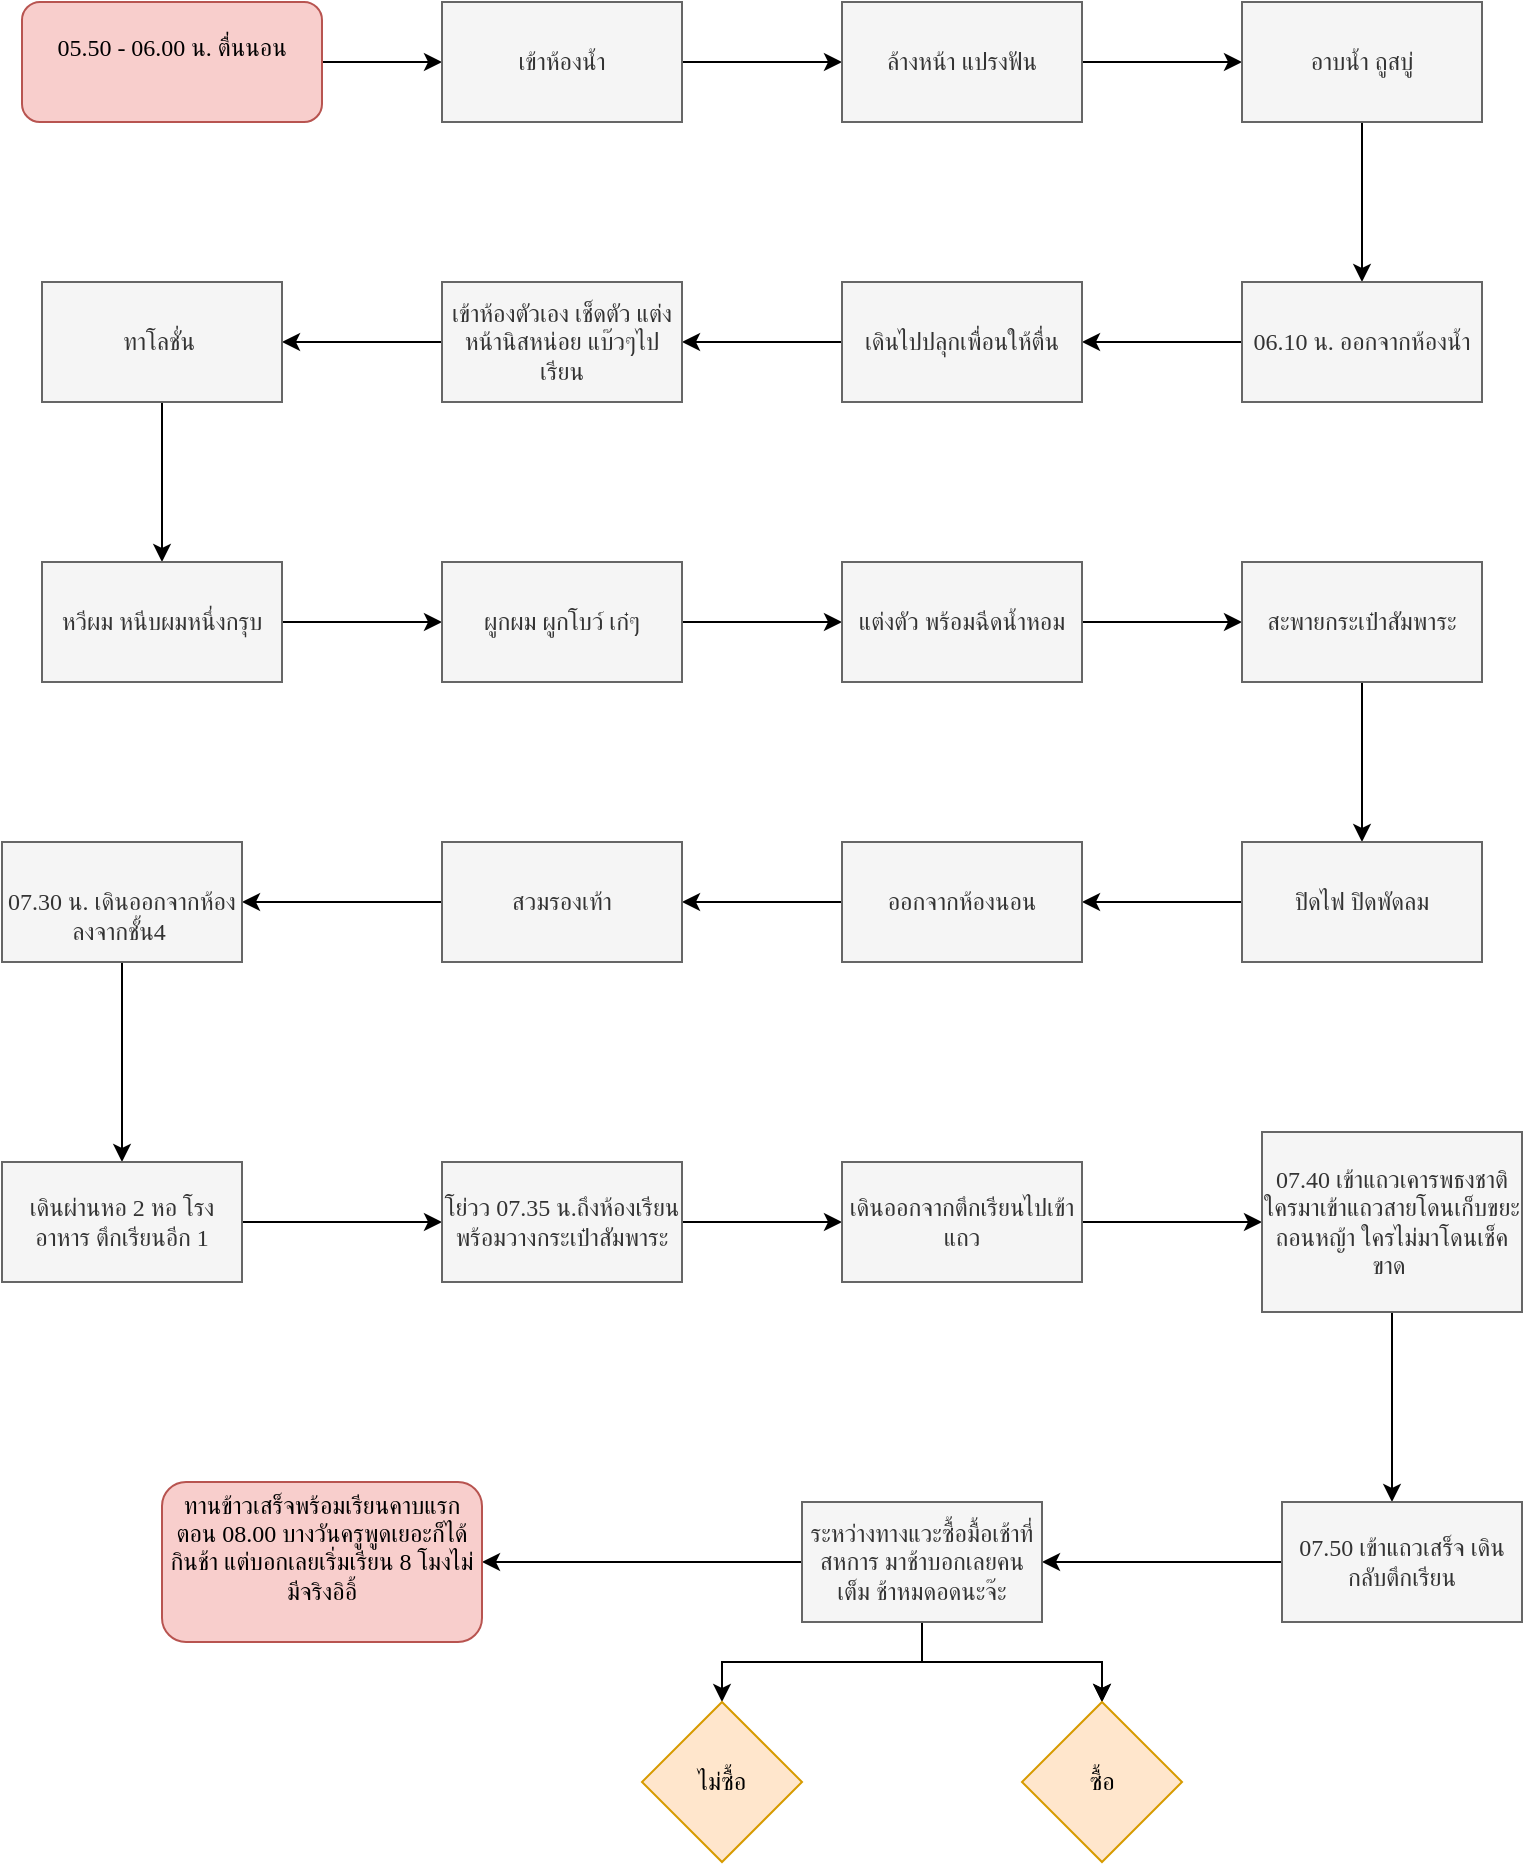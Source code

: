 <mxfile version="20.6.0" type="github">
  <diagram id="EYLlssiMXP21X99IonwG" name="Page-1">
    <mxGraphModel dx="1021" dy="567" grid="1" gridSize="10" guides="1" tooltips="1" connect="1" arrows="1" fold="1" page="1" pageScale="1" pageWidth="850" pageHeight="1100" math="0" shadow="0">
      <root>
        <mxCell id="0" />
        <mxCell id="1" parent="0" />
        <mxCell id="ufoULE8Ci7b38Sd0Dgj9-26" value="" style="edgeStyle=orthogonalEdgeStyle;rounded=0;orthogonalLoop=1;jettySize=auto;html=1;fontFamily=Garamond;fontSize=12;" edge="1" parent="1" source="ufoULE8Ci7b38Sd0Dgj9-8" target="ufoULE8Ci7b38Sd0Dgj9-25">
          <mxGeometry relative="1" as="geometry" />
        </mxCell>
        <mxCell id="ufoULE8Ci7b38Sd0Dgj9-8" value="&lt;p style=&quot;font-size: 12px;&quot;&gt;05.50 - 06.00 น. ตื่นนอน&lt;/p&gt;&lt;div style=&quot;font-size: 12px;&quot;&gt;&lt;br style=&quot;font-size: 12px;&quot;&gt;&lt;/div&gt;" style="rounded=1;whiteSpace=wrap;html=1;perimeterSpacing=0;align=center;fontSize=12;fontFamily=Garamond;fillColor=#f8cecc;strokeColor=#b85450;" vertex="1" parent="1">
          <mxGeometry x="70" y="40" width="150" height="60" as="geometry" />
        </mxCell>
        <mxCell id="ufoULE8Ci7b38Sd0Dgj9-30" value="" style="edgeStyle=orthogonalEdgeStyle;rounded=0;orthogonalLoop=1;jettySize=auto;html=1;fontFamily=Garamond;fontSize=12;" edge="1" parent="1" source="ufoULE8Ci7b38Sd0Dgj9-25" target="ufoULE8Ci7b38Sd0Dgj9-29">
          <mxGeometry relative="1" as="geometry" />
        </mxCell>
        <mxCell id="ufoULE8Ci7b38Sd0Dgj9-25" value="&lt;p&gt;เข้าห้องน้ำ&lt;/p&gt;" style="rounded=0;whiteSpace=wrap;html=1;fontFamily=Garamond;fontSize=12;align=center;fillColor=#f5f5f5;fontColor=#333333;strokeColor=#666666;" vertex="1" parent="1">
          <mxGeometry x="280" y="40" width="120" height="60" as="geometry" />
        </mxCell>
        <mxCell id="ufoULE8Ci7b38Sd0Dgj9-32" value="" style="edgeStyle=orthogonalEdgeStyle;rounded=0;orthogonalLoop=1;jettySize=auto;html=1;fontFamily=Garamond;fontSize=12;" edge="1" parent="1" source="ufoULE8Ci7b38Sd0Dgj9-29" target="ufoULE8Ci7b38Sd0Dgj9-31">
          <mxGeometry relative="1" as="geometry" />
        </mxCell>
        <mxCell id="ufoULE8Ci7b38Sd0Dgj9-29" value="&lt;div&gt;ล้างหน้า แปรงฟัน&lt;br&gt;&lt;/div&gt;" style="rounded=0;whiteSpace=wrap;html=1;fontFamily=Garamond;fontSize=12;fillColor=#f5f5f5;fontColor=#333333;strokeColor=#666666;" vertex="1" parent="1">
          <mxGeometry x="480" y="40" width="120" height="60" as="geometry" />
        </mxCell>
        <mxCell id="ufoULE8Ci7b38Sd0Dgj9-34" value="" style="edgeStyle=orthogonalEdgeStyle;rounded=0;orthogonalLoop=1;jettySize=auto;html=1;fontFamily=Garamond;fontSize=12;" edge="1" parent="1" source="ufoULE8Ci7b38Sd0Dgj9-31" target="ufoULE8Ci7b38Sd0Dgj9-33">
          <mxGeometry relative="1" as="geometry" />
        </mxCell>
        <mxCell id="ufoULE8Ci7b38Sd0Dgj9-31" value="อาบน้ำ ถูสบู่" style="whiteSpace=wrap;html=1;rounded=0;fontFamily=Garamond;fillColor=#f5f5f5;fontColor=#333333;strokeColor=#666666;" vertex="1" parent="1">
          <mxGeometry x="680" y="40" width="120" height="60" as="geometry" />
        </mxCell>
        <mxCell id="ufoULE8Ci7b38Sd0Dgj9-36" value="" style="edgeStyle=orthogonalEdgeStyle;rounded=0;orthogonalLoop=1;jettySize=auto;html=1;fontFamily=Garamond;fontSize=12;" edge="1" parent="1" source="ufoULE8Ci7b38Sd0Dgj9-33" target="ufoULE8Ci7b38Sd0Dgj9-35">
          <mxGeometry relative="1" as="geometry" />
        </mxCell>
        <mxCell id="ufoULE8Ci7b38Sd0Dgj9-33" value="06.10 น. ออกจากห้องน้ำ" style="whiteSpace=wrap;html=1;rounded=0;fontFamily=Garamond;fillColor=#f5f5f5;fontColor=#333333;strokeColor=#666666;" vertex="1" parent="1">
          <mxGeometry x="680" y="180" width="120" height="60" as="geometry" />
        </mxCell>
        <mxCell id="ufoULE8Ci7b38Sd0Dgj9-38" value="" style="edgeStyle=orthogonalEdgeStyle;rounded=0;orthogonalLoop=1;jettySize=auto;html=1;fontFamily=Garamond;fontSize=12;" edge="1" parent="1" source="ufoULE8Ci7b38Sd0Dgj9-35" target="ufoULE8Ci7b38Sd0Dgj9-37">
          <mxGeometry relative="1" as="geometry" />
        </mxCell>
        <mxCell id="ufoULE8Ci7b38Sd0Dgj9-35" value="เดินไปปลุกเพื่อนให้ตื่น" style="whiteSpace=wrap;html=1;rounded=0;fontFamily=Garamond;fillColor=#f5f5f5;fontColor=#333333;strokeColor=#666666;" vertex="1" parent="1">
          <mxGeometry x="480" y="180" width="120" height="60" as="geometry" />
        </mxCell>
        <mxCell id="ufoULE8Ci7b38Sd0Dgj9-40" value="" style="edgeStyle=orthogonalEdgeStyle;rounded=0;orthogonalLoop=1;jettySize=auto;html=1;fontFamily=Garamond;fontSize=12;" edge="1" parent="1" source="ufoULE8Ci7b38Sd0Dgj9-37" target="ufoULE8Ci7b38Sd0Dgj9-39">
          <mxGeometry relative="1" as="geometry" />
        </mxCell>
        <mxCell id="ufoULE8Ci7b38Sd0Dgj9-37" value="เข้าห้องตัวเอง เช็ดตัว แต่งหน้านิสหน่อย แบ๊วๆไปเรียน" style="whiteSpace=wrap;html=1;rounded=0;fontFamily=Garamond;fillColor=#f5f5f5;fontColor=#333333;strokeColor=#666666;" vertex="1" parent="1">
          <mxGeometry x="280" y="180" width="120" height="60" as="geometry" />
        </mxCell>
        <mxCell id="ufoULE8Ci7b38Sd0Dgj9-42" value="" style="edgeStyle=orthogonalEdgeStyle;rounded=0;orthogonalLoop=1;jettySize=auto;html=1;fontFamily=Garamond;fontSize=12;" edge="1" parent="1" source="ufoULE8Ci7b38Sd0Dgj9-39" target="ufoULE8Ci7b38Sd0Dgj9-41">
          <mxGeometry relative="1" as="geometry" />
        </mxCell>
        <mxCell id="ufoULE8Ci7b38Sd0Dgj9-39" value="ทาโลชั่น&amp;nbsp;" style="whiteSpace=wrap;html=1;rounded=0;fontFamily=Garamond;fillColor=#f5f5f5;fontColor=#333333;strokeColor=#666666;" vertex="1" parent="1">
          <mxGeometry x="80" y="180" width="120" height="60" as="geometry" />
        </mxCell>
        <mxCell id="ufoULE8Ci7b38Sd0Dgj9-44" value="" style="edgeStyle=orthogonalEdgeStyle;rounded=0;orthogonalLoop=1;jettySize=auto;html=1;fontFamily=Garamond;fontSize=12;" edge="1" parent="1" source="ufoULE8Ci7b38Sd0Dgj9-41" target="ufoULE8Ci7b38Sd0Dgj9-43">
          <mxGeometry relative="1" as="geometry" />
        </mxCell>
        <mxCell id="ufoULE8Ci7b38Sd0Dgj9-41" value="หวีผม หนีบผมหนึ่งกรุบ" style="whiteSpace=wrap;html=1;rounded=0;fontFamily=Garamond;fillColor=#f5f5f5;fontColor=#333333;strokeColor=#666666;" vertex="1" parent="1">
          <mxGeometry x="80" y="320" width="120" height="60" as="geometry" />
        </mxCell>
        <mxCell id="ufoULE8Ci7b38Sd0Dgj9-46" value="" style="edgeStyle=orthogonalEdgeStyle;rounded=0;orthogonalLoop=1;jettySize=auto;html=1;fontFamily=Garamond;fontSize=12;" edge="1" parent="1" source="ufoULE8Ci7b38Sd0Dgj9-43" target="ufoULE8Ci7b38Sd0Dgj9-45">
          <mxGeometry relative="1" as="geometry" />
        </mxCell>
        <mxCell id="ufoULE8Ci7b38Sd0Dgj9-43" value="ผูกผม ผูกโบว์ เก๋ๆ" style="whiteSpace=wrap;html=1;rounded=0;fontFamily=Garamond;fillColor=#f5f5f5;fontColor=#333333;strokeColor=#666666;" vertex="1" parent="1">
          <mxGeometry x="280" y="320" width="120" height="60" as="geometry" />
        </mxCell>
        <mxCell id="ufoULE8Ci7b38Sd0Dgj9-48" value="" style="edgeStyle=orthogonalEdgeStyle;rounded=0;orthogonalLoop=1;jettySize=auto;html=1;fontFamily=Garamond;fontSize=12;" edge="1" parent="1" source="ufoULE8Ci7b38Sd0Dgj9-45" target="ufoULE8Ci7b38Sd0Dgj9-47">
          <mxGeometry relative="1" as="geometry" />
        </mxCell>
        <mxCell id="ufoULE8Ci7b38Sd0Dgj9-45" value="แต่งตัว พร้อมฉีดน้ำหอม" style="whiteSpace=wrap;html=1;rounded=0;fontFamily=Garamond;fillColor=#f5f5f5;fontColor=#333333;strokeColor=#666666;" vertex="1" parent="1">
          <mxGeometry x="480" y="320" width="120" height="60" as="geometry" />
        </mxCell>
        <mxCell id="ufoULE8Ci7b38Sd0Dgj9-50" value="" style="edgeStyle=orthogonalEdgeStyle;rounded=0;orthogonalLoop=1;jettySize=auto;html=1;fontFamily=Garamond;fontSize=12;" edge="1" parent="1" source="ufoULE8Ci7b38Sd0Dgj9-47" target="ufoULE8Ci7b38Sd0Dgj9-49">
          <mxGeometry relative="1" as="geometry" />
        </mxCell>
        <mxCell id="ufoULE8Ci7b38Sd0Dgj9-47" value="สะพายกระเป๋าสัมพาระ" style="whiteSpace=wrap;html=1;rounded=0;fontFamily=Garamond;fillColor=#f5f5f5;fontColor=#333333;strokeColor=#666666;" vertex="1" parent="1">
          <mxGeometry x="680" y="320" width="120" height="60" as="geometry" />
        </mxCell>
        <mxCell id="ufoULE8Ci7b38Sd0Dgj9-52" value="" style="edgeStyle=orthogonalEdgeStyle;rounded=0;orthogonalLoop=1;jettySize=auto;html=1;fontFamily=Garamond;fontSize=12;" edge="1" parent="1" source="ufoULE8Ci7b38Sd0Dgj9-49" target="ufoULE8Ci7b38Sd0Dgj9-51">
          <mxGeometry relative="1" as="geometry" />
        </mxCell>
        <mxCell id="ufoULE8Ci7b38Sd0Dgj9-49" value="ปิดไฟ ปิดพัดลม" style="whiteSpace=wrap;html=1;rounded=0;fontFamily=Garamond;fillColor=#f5f5f5;fontColor=#333333;strokeColor=#666666;" vertex="1" parent="1">
          <mxGeometry x="680" y="460" width="120" height="60" as="geometry" />
        </mxCell>
        <mxCell id="ufoULE8Ci7b38Sd0Dgj9-54" value="" style="edgeStyle=orthogonalEdgeStyle;rounded=0;orthogonalLoop=1;jettySize=auto;html=1;fontFamily=Garamond;fontSize=12;" edge="1" parent="1" source="ufoULE8Ci7b38Sd0Dgj9-51">
          <mxGeometry relative="1" as="geometry">
            <mxPoint x="400" y="490" as="targetPoint" />
          </mxGeometry>
        </mxCell>
        <mxCell id="ufoULE8Ci7b38Sd0Dgj9-51" value="ออกจากห้องนอน" style="whiteSpace=wrap;html=1;rounded=0;fontFamily=Garamond;fillColor=#f5f5f5;fontColor=#333333;strokeColor=#666666;" vertex="1" parent="1">
          <mxGeometry x="480" y="460" width="120" height="60" as="geometry" />
        </mxCell>
        <mxCell id="ufoULE8Ci7b38Sd0Dgj9-58" value="" style="edgeStyle=orthogonalEdgeStyle;rounded=0;orthogonalLoop=1;jettySize=auto;html=1;fontFamily=Garamond;fontSize=12;" edge="1" parent="1" source="ufoULE8Ci7b38Sd0Dgj9-55" target="ufoULE8Ci7b38Sd0Dgj9-57">
          <mxGeometry relative="1" as="geometry" />
        </mxCell>
        <mxCell id="ufoULE8Ci7b38Sd0Dgj9-55" value="สวมรองเท้า" style="whiteSpace=wrap;html=1;rounded=0;fontFamily=Garamond;fillColor=#f5f5f5;fontColor=#333333;strokeColor=#666666;" vertex="1" parent="1">
          <mxGeometry x="280" y="460" width="120" height="60" as="geometry" />
        </mxCell>
        <mxCell id="ufoULE8Ci7b38Sd0Dgj9-60" value="" style="edgeStyle=orthogonalEdgeStyle;rounded=0;orthogonalLoop=1;jettySize=auto;html=1;fontFamily=Garamond;fontSize=12;" edge="1" parent="1" source="ufoULE8Ci7b38Sd0Dgj9-57" target="ufoULE8Ci7b38Sd0Dgj9-59">
          <mxGeometry relative="1" as="geometry" />
        </mxCell>
        <mxCell id="ufoULE8Ci7b38Sd0Dgj9-57" value="&lt;div&gt;&lt;br&gt;&lt;/div&gt;&lt;div&gt;07.30 น. เดินออกจากห้อง ลงจากชั้น4&amp;nbsp;&lt;/div&gt;" style="whiteSpace=wrap;html=1;rounded=0;fontFamily=Garamond;fillColor=#f5f5f5;fontColor=#333333;strokeColor=#666666;" vertex="1" parent="1">
          <mxGeometry x="60" y="460" width="120" height="60" as="geometry" />
        </mxCell>
        <mxCell id="ufoULE8Ci7b38Sd0Dgj9-62" value="" style="edgeStyle=orthogonalEdgeStyle;rounded=0;orthogonalLoop=1;jettySize=auto;html=1;fontFamily=Garamond;fontSize=12;" edge="1" parent="1" source="ufoULE8Ci7b38Sd0Dgj9-59" target="ufoULE8Ci7b38Sd0Dgj9-61">
          <mxGeometry relative="1" as="geometry" />
        </mxCell>
        <mxCell id="ufoULE8Ci7b38Sd0Dgj9-59" value="เดินผ่านหอ 2 หอ โรงอาหาร ตึกเรียนอีก 1" style="whiteSpace=wrap;html=1;rounded=0;fontFamily=Garamond;fillColor=#f5f5f5;fontColor=#333333;strokeColor=#666666;" vertex="1" parent="1">
          <mxGeometry x="60" y="620" width="120" height="60" as="geometry" />
        </mxCell>
        <mxCell id="ufoULE8Ci7b38Sd0Dgj9-64" value="" style="edgeStyle=orthogonalEdgeStyle;rounded=0;orthogonalLoop=1;jettySize=auto;html=1;fontFamily=Garamond;fontSize=12;" edge="1" parent="1" source="ufoULE8Ci7b38Sd0Dgj9-61" target="ufoULE8Ci7b38Sd0Dgj9-63">
          <mxGeometry relative="1" as="geometry" />
        </mxCell>
        <mxCell id="ufoULE8Ci7b38Sd0Dgj9-61" value="โย่วว 07.35 น.ถึงห้องเรียนพร้อมวางกระเป๋าสัมพาระ" style="whiteSpace=wrap;html=1;rounded=0;fontFamily=Garamond;fillColor=#f5f5f5;fontColor=#333333;strokeColor=#666666;" vertex="1" parent="1">
          <mxGeometry x="280" y="620" width="120" height="60" as="geometry" />
        </mxCell>
        <mxCell id="ufoULE8Ci7b38Sd0Dgj9-66" value="" style="edgeStyle=orthogonalEdgeStyle;rounded=0;orthogonalLoop=1;jettySize=auto;html=1;fontFamily=Garamond;fontSize=12;" edge="1" parent="1" source="ufoULE8Ci7b38Sd0Dgj9-63" target="ufoULE8Ci7b38Sd0Dgj9-65">
          <mxGeometry relative="1" as="geometry" />
        </mxCell>
        <mxCell id="ufoULE8Ci7b38Sd0Dgj9-63" value="เดินออกจากตึกเรียนไปเข้าแถว" style="whiteSpace=wrap;html=1;rounded=0;fontFamily=Garamond;fillColor=#f5f5f5;fontColor=#333333;strokeColor=#666666;" vertex="1" parent="1">
          <mxGeometry x="480" y="620" width="120" height="60" as="geometry" />
        </mxCell>
        <mxCell id="ufoULE8Ci7b38Sd0Dgj9-68" value="" style="edgeStyle=orthogonalEdgeStyle;rounded=0;orthogonalLoop=1;jettySize=auto;html=1;fontFamily=Garamond;fontSize=12;" edge="1" parent="1" source="ufoULE8Ci7b38Sd0Dgj9-65">
          <mxGeometry relative="1" as="geometry">
            <mxPoint x="755" y="790" as="targetPoint" />
          </mxGeometry>
        </mxCell>
        <mxCell id="ufoULE8Ci7b38Sd0Dgj9-65" value="07.40 เข้าแถวเคารพธงชาติ ใครมาเข้าแถวสายโดนเก็บขยะ ถอนหญ้า ใครไม่มาโดนเช็คขาด&amp;nbsp;" style="whiteSpace=wrap;html=1;rounded=0;fontFamily=Garamond;fillColor=#f5f5f5;fontColor=#333333;strokeColor=#666666;" vertex="1" parent="1">
          <mxGeometry x="690" y="605" width="130" height="90" as="geometry" />
        </mxCell>
        <mxCell id="ufoULE8Ci7b38Sd0Dgj9-72" value="" style="edgeStyle=orthogonalEdgeStyle;rounded=0;orthogonalLoop=1;jettySize=auto;html=1;fontFamily=Garamond;fontSize=12;" edge="1" parent="1" source="ufoULE8Ci7b38Sd0Dgj9-69" target="ufoULE8Ci7b38Sd0Dgj9-71">
          <mxGeometry relative="1" as="geometry" />
        </mxCell>
        <mxCell id="ufoULE8Ci7b38Sd0Dgj9-69" value="07.50 เข้าแถวเสร็จ เดินกลับตึกเรียน" style="whiteSpace=wrap;html=1;rounded=0;fontFamily=Garamond;fillColor=#f5f5f5;fontColor=#333333;strokeColor=#666666;" vertex="1" parent="1">
          <mxGeometry x="700" y="790" width="120" height="60" as="geometry" />
        </mxCell>
        <mxCell id="ufoULE8Ci7b38Sd0Dgj9-75" value="" style="edgeStyle=orthogonalEdgeStyle;rounded=0;orthogonalLoop=1;jettySize=auto;html=1;fontFamily=Garamond;fontSize=12;" edge="1" parent="1" source="ufoULE8Ci7b38Sd0Dgj9-71" target="ufoULE8Ci7b38Sd0Dgj9-74">
          <mxGeometry relative="1" as="geometry" />
        </mxCell>
        <mxCell id="ufoULE8Ci7b38Sd0Dgj9-78" value="" style="edgeStyle=orthogonalEdgeStyle;rounded=0;orthogonalLoop=1;jettySize=auto;html=1;fontFamily=Garamond;" edge="1" parent="1" source="ufoULE8Ci7b38Sd0Dgj9-71" target="ufoULE8Ci7b38Sd0Dgj9-76">
          <mxGeometry relative="1" as="geometry" />
        </mxCell>
        <mxCell id="ufoULE8Ci7b38Sd0Dgj9-79" value="" style="edgeStyle=orthogonalEdgeStyle;rounded=0;orthogonalLoop=1;jettySize=auto;html=1;fontFamily=Garamond;" edge="1" parent="1" source="ufoULE8Ci7b38Sd0Dgj9-71" target="ufoULE8Ci7b38Sd0Dgj9-76">
          <mxGeometry relative="1" as="geometry" />
        </mxCell>
        <mxCell id="ufoULE8Ci7b38Sd0Dgj9-81" value="" style="edgeStyle=orthogonalEdgeStyle;rounded=0;orthogonalLoop=1;jettySize=auto;html=1;fontFamily=Garamond;" edge="1" parent="1" source="ufoULE8Ci7b38Sd0Dgj9-71" target="ufoULE8Ci7b38Sd0Dgj9-80">
          <mxGeometry relative="1" as="geometry" />
        </mxCell>
        <mxCell id="ufoULE8Ci7b38Sd0Dgj9-71" value="ระหว่างทางแวะซื้อมื้อเช้าที่สหการ มาช้าบอกเลยคนเต็ม ช้าหมดอดนะจ๊ะ" style="whiteSpace=wrap;html=1;rounded=0;fontFamily=Garamond;fillColor=#f5f5f5;fontColor=#333333;strokeColor=#666666;" vertex="1" parent="1">
          <mxGeometry x="460" y="790" width="120" height="60" as="geometry" />
        </mxCell>
        <mxCell id="ufoULE8Ci7b38Sd0Dgj9-74" value="&lt;p&gt;ทานข้าวเสร็จพร้อมเรียนคาบแรกตอน 08.00 บางวันครูพูดเยอะก็ได้กินช้า แต่บอกเลยเริ่มเรียน 8 โมงไม่มีจริงอิอิ้&lt;/p&gt;&lt;div&gt;&lt;br&gt;&lt;/div&gt;" style="rounded=1;whiteSpace=wrap;html=1;fontFamily=Garamond;fontSize=12;fillColor=#f8cecc;strokeColor=#b85450;" vertex="1" parent="1">
          <mxGeometry x="140" y="780" width="160" height="80" as="geometry" />
        </mxCell>
        <mxCell id="ufoULE8Ci7b38Sd0Dgj9-76" value="ซื้อ" style="rhombus;whiteSpace=wrap;html=1;fontFamily=Garamond;rounded=0;fillColor=#ffe6cc;strokeColor=#d79b00;" vertex="1" parent="1">
          <mxGeometry x="570" y="890" width="80" height="80" as="geometry" />
        </mxCell>
        <mxCell id="ufoULE8Ci7b38Sd0Dgj9-80" value="ไม่ซื้อ" style="rhombus;whiteSpace=wrap;html=1;fontFamily=Garamond;rounded=0;fillColor=#ffe6cc;strokeColor=#d79b00;" vertex="1" parent="1">
          <mxGeometry x="380" y="890" width="80" height="80" as="geometry" />
        </mxCell>
      </root>
    </mxGraphModel>
  </diagram>
</mxfile>
